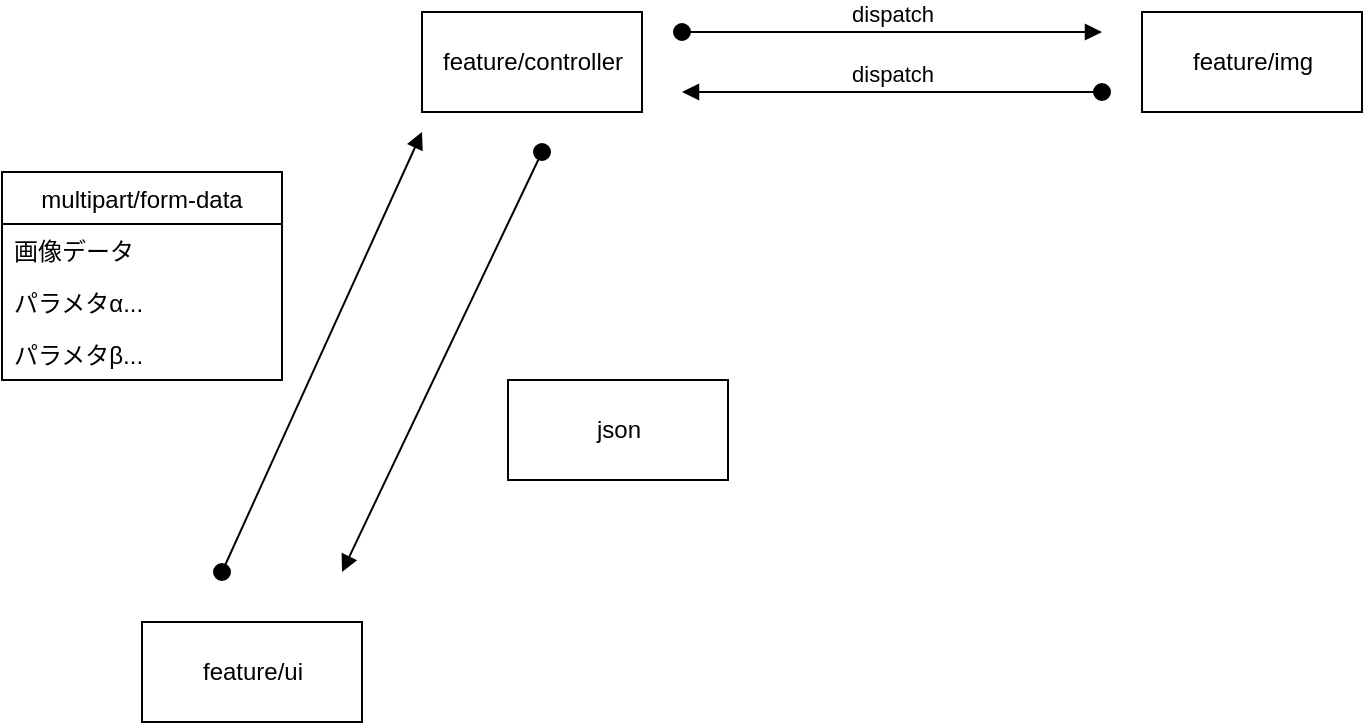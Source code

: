 <mxfile>
    <diagram id="HF0nPKC6xrsbMfHkzNVS" name="Page-1">
        <mxGraphModel dx="1005" dy="511" grid="1" gridSize="10" guides="1" tooltips="1" connect="1" arrows="1" fold="1" page="1" pageScale="1" pageWidth="827" pageHeight="1169" math="0" shadow="0">
            <root>
                <mxCell id="0"/>
                <mxCell id="1" parent="0"/>
                <mxCell id="2" value="feature/ui" style="html=1;" vertex="1" parent="1">
                    <mxGeometry x="120" y="535" width="110" height="50" as="geometry"/>
                </mxCell>
                <mxCell id="3" value="feature/controller" style="html=1;" vertex="1" parent="1">
                    <mxGeometry x="260" y="230" width="110" height="50" as="geometry"/>
                </mxCell>
                <mxCell id="4" value="feature/img" style="html=1;" vertex="1" parent="1">
                    <mxGeometry x="620" y="230" width="110" height="50" as="geometry"/>
                </mxCell>
                <mxCell id="5" value="" style="html=1;verticalAlign=bottom;startArrow=oval;startFill=1;endArrow=block;startSize=8;" edge="1" parent="1">
                    <mxGeometry x="0.021" y="18" width="60" relative="1" as="geometry">
                        <mxPoint x="160" y="510" as="sourcePoint"/>
                        <mxPoint x="260" y="290" as="targetPoint"/>
                        <mxPoint as="offset"/>
                    </mxGeometry>
                </mxCell>
                <mxCell id="6" value="" style="html=1;verticalAlign=bottom;startArrow=oval;startFill=1;endArrow=block;startSize=8;" edge="1" parent="1">
                    <mxGeometry x="0.021" y="18" width="60" relative="1" as="geometry">
                        <mxPoint x="320" y="300" as="sourcePoint"/>
                        <mxPoint x="220" y="510" as="targetPoint"/>
                        <mxPoint as="offset"/>
                    </mxGeometry>
                </mxCell>
                <mxCell id="8" value="dispatch" style="html=1;verticalAlign=bottom;startArrow=oval;startFill=1;endArrow=block;startSize=8;" edge="1" parent="1">
                    <mxGeometry width="60" relative="1" as="geometry">
                        <mxPoint x="390" y="240" as="sourcePoint"/>
                        <mxPoint x="600" y="240" as="targetPoint"/>
                    </mxGeometry>
                </mxCell>
                <mxCell id="9" value="dispatch" style="html=1;verticalAlign=bottom;startArrow=oval;startFill=1;endArrow=block;startSize=8;" edge="1" parent="1">
                    <mxGeometry width="60" relative="1" as="geometry">
                        <mxPoint x="600" y="270" as="sourcePoint"/>
                        <mxPoint x="390" y="270" as="targetPoint"/>
                    </mxGeometry>
                </mxCell>
                <mxCell id="11" value="multipart/form-data" style="swimlane;fontStyle=0;childLayout=stackLayout;horizontal=1;startSize=26;fillColor=none;horizontalStack=0;resizeParent=1;resizeParentMax=0;resizeLast=0;collapsible=1;marginBottom=0;" vertex="1" parent="1">
                    <mxGeometry x="50" y="310" width="140" height="104" as="geometry"/>
                </mxCell>
                <mxCell id="12" value="画像データ" style="text;strokeColor=none;fillColor=none;align=left;verticalAlign=top;spacingLeft=4;spacingRight=4;overflow=hidden;rotatable=0;points=[[0,0.5],[1,0.5]];portConstraint=eastwest;" vertex="1" parent="11">
                    <mxGeometry y="26" width="140" height="26" as="geometry"/>
                </mxCell>
                <mxCell id="13" value="パラメタα...   " style="text;strokeColor=none;fillColor=none;align=left;verticalAlign=top;spacingLeft=4;spacingRight=4;overflow=hidden;rotatable=0;points=[[0,0.5],[1,0.5]];portConstraint=eastwest;" vertex="1" parent="11">
                    <mxGeometry y="52" width="140" height="26" as="geometry"/>
                </mxCell>
                <mxCell id="14" value="パラメタβ..." style="text;strokeColor=none;fillColor=none;align=left;verticalAlign=top;spacingLeft=4;spacingRight=4;overflow=hidden;rotatable=0;points=[[0,0.5],[1,0.5]];portConstraint=eastwest;" vertex="1" parent="11">
                    <mxGeometry y="78" width="140" height="26" as="geometry"/>
                </mxCell>
                <mxCell id="15" value="json" style="html=1;" vertex="1" parent="1">
                    <mxGeometry x="303" y="414" width="110" height="50" as="geometry"/>
                </mxCell>
            </root>
        </mxGraphModel>
    </diagram>
</mxfile>